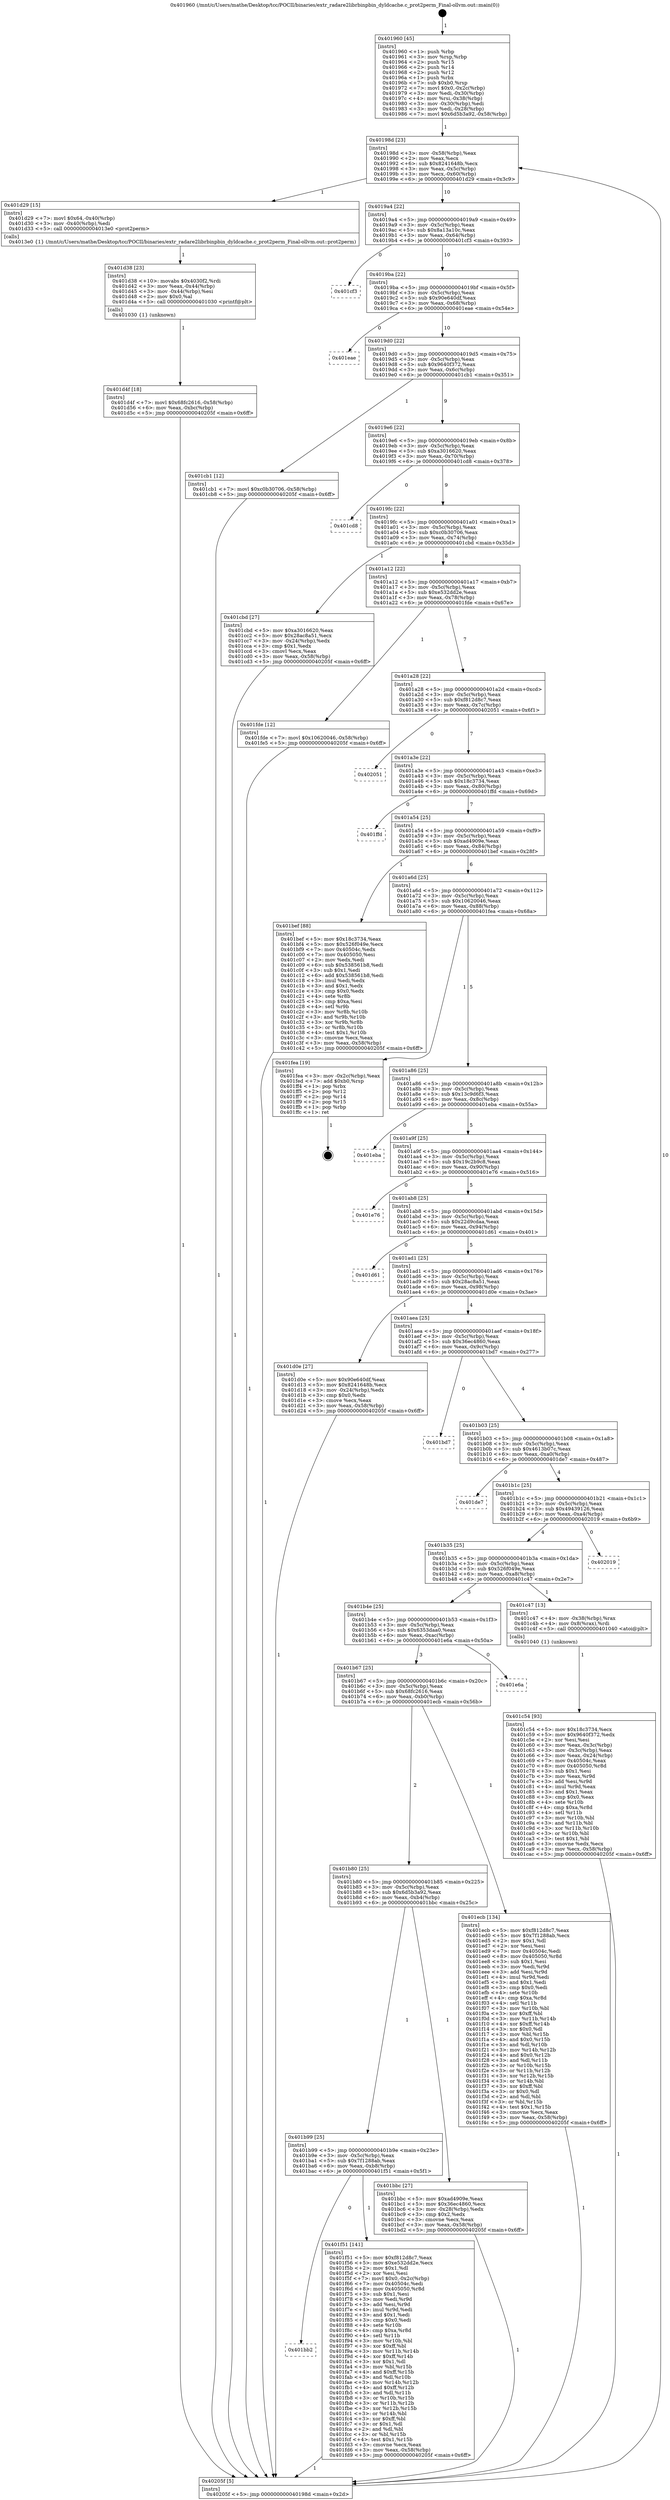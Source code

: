 digraph "0x401960" {
  label = "0x401960 (/mnt/c/Users/mathe/Desktop/tcc/POCII/binaries/extr_radare2librbinpbin_dyldcache.c_prot2perm_Final-ollvm.out::main(0))"
  labelloc = "t"
  node[shape=record]

  Entry [label="",width=0.3,height=0.3,shape=circle,fillcolor=black,style=filled]
  "0x40198d" [label="{
     0x40198d [23]\l
     | [instrs]\l
     &nbsp;&nbsp;0x40198d \<+3\>: mov -0x58(%rbp),%eax\l
     &nbsp;&nbsp;0x401990 \<+2\>: mov %eax,%ecx\l
     &nbsp;&nbsp;0x401992 \<+6\>: sub $0x8241648b,%ecx\l
     &nbsp;&nbsp;0x401998 \<+3\>: mov %eax,-0x5c(%rbp)\l
     &nbsp;&nbsp;0x40199b \<+3\>: mov %ecx,-0x60(%rbp)\l
     &nbsp;&nbsp;0x40199e \<+6\>: je 0000000000401d29 \<main+0x3c9\>\l
  }"]
  "0x401d29" [label="{
     0x401d29 [15]\l
     | [instrs]\l
     &nbsp;&nbsp;0x401d29 \<+7\>: movl $0x64,-0x40(%rbp)\l
     &nbsp;&nbsp;0x401d30 \<+3\>: mov -0x40(%rbp),%edi\l
     &nbsp;&nbsp;0x401d33 \<+5\>: call 00000000004013e0 \<prot2perm\>\l
     | [calls]\l
     &nbsp;&nbsp;0x4013e0 \{1\} (/mnt/c/Users/mathe/Desktop/tcc/POCII/binaries/extr_radare2librbinpbin_dyldcache.c_prot2perm_Final-ollvm.out::prot2perm)\l
  }"]
  "0x4019a4" [label="{
     0x4019a4 [22]\l
     | [instrs]\l
     &nbsp;&nbsp;0x4019a4 \<+5\>: jmp 00000000004019a9 \<main+0x49\>\l
     &nbsp;&nbsp;0x4019a9 \<+3\>: mov -0x5c(%rbp),%eax\l
     &nbsp;&nbsp;0x4019ac \<+5\>: sub $0x8a13a10c,%eax\l
     &nbsp;&nbsp;0x4019b1 \<+3\>: mov %eax,-0x64(%rbp)\l
     &nbsp;&nbsp;0x4019b4 \<+6\>: je 0000000000401cf3 \<main+0x393\>\l
  }"]
  Exit [label="",width=0.3,height=0.3,shape=circle,fillcolor=black,style=filled,peripheries=2]
  "0x401cf3" [label="{
     0x401cf3\l
  }", style=dashed]
  "0x4019ba" [label="{
     0x4019ba [22]\l
     | [instrs]\l
     &nbsp;&nbsp;0x4019ba \<+5\>: jmp 00000000004019bf \<main+0x5f\>\l
     &nbsp;&nbsp;0x4019bf \<+3\>: mov -0x5c(%rbp),%eax\l
     &nbsp;&nbsp;0x4019c2 \<+5\>: sub $0x90e640df,%eax\l
     &nbsp;&nbsp;0x4019c7 \<+3\>: mov %eax,-0x68(%rbp)\l
     &nbsp;&nbsp;0x4019ca \<+6\>: je 0000000000401eae \<main+0x54e\>\l
  }"]
  "0x401bb2" [label="{
     0x401bb2\l
  }", style=dashed]
  "0x401eae" [label="{
     0x401eae\l
  }", style=dashed]
  "0x4019d0" [label="{
     0x4019d0 [22]\l
     | [instrs]\l
     &nbsp;&nbsp;0x4019d0 \<+5\>: jmp 00000000004019d5 \<main+0x75\>\l
     &nbsp;&nbsp;0x4019d5 \<+3\>: mov -0x5c(%rbp),%eax\l
     &nbsp;&nbsp;0x4019d8 \<+5\>: sub $0x9640f372,%eax\l
     &nbsp;&nbsp;0x4019dd \<+3\>: mov %eax,-0x6c(%rbp)\l
     &nbsp;&nbsp;0x4019e0 \<+6\>: je 0000000000401cb1 \<main+0x351\>\l
  }"]
  "0x401f51" [label="{
     0x401f51 [141]\l
     | [instrs]\l
     &nbsp;&nbsp;0x401f51 \<+5\>: mov $0xf812d8c7,%eax\l
     &nbsp;&nbsp;0x401f56 \<+5\>: mov $0xe532dd2e,%ecx\l
     &nbsp;&nbsp;0x401f5b \<+2\>: mov $0x1,%dl\l
     &nbsp;&nbsp;0x401f5d \<+2\>: xor %esi,%esi\l
     &nbsp;&nbsp;0x401f5f \<+7\>: movl $0x0,-0x2c(%rbp)\l
     &nbsp;&nbsp;0x401f66 \<+7\>: mov 0x40504c,%edi\l
     &nbsp;&nbsp;0x401f6d \<+8\>: mov 0x405050,%r8d\l
     &nbsp;&nbsp;0x401f75 \<+3\>: sub $0x1,%esi\l
     &nbsp;&nbsp;0x401f78 \<+3\>: mov %edi,%r9d\l
     &nbsp;&nbsp;0x401f7b \<+3\>: add %esi,%r9d\l
     &nbsp;&nbsp;0x401f7e \<+4\>: imul %r9d,%edi\l
     &nbsp;&nbsp;0x401f82 \<+3\>: and $0x1,%edi\l
     &nbsp;&nbsp;0x401f85 \<+3\>: cmp $0x0,%edi\l
     &nbsp;&nbsp;0x401f88 \<+4\>: sete %r10b\l
     &nbsp;&nbsp;0x401f8c \<+4\>: cmp $0xa,%r8d\l
     &nbsp;&nbsp;0x401f90 \<+4\>: setl %r11b\l
     &nbsp;&nbsp;0x401f94 \<+3\>: mov %r10b,%bl\l
     &nbsp;&nbsp;0x401f97 \<+3\>: xor $0xff,%bl\l
     &nbsp;&nbsp;0x401f9a \<+3\>: mov %r11b,%r14b\l
     &nbsp;&nbsp;0x401f9d \<+4\>: xor $0xff,%r14b\l
     &nbsp;&nbsp;0x401fa1 \<+3\>: xor $0x1,%dl\l
     &nbsp;&nbsp;0x401fa4 \<+3\>: mov %bl,%r15b\l
     &nbsp;&nbsp;0x401fa7 \<+4\>: and $0xff,%r15b\l
     &nbsp;&nbsp;0x401fab \<+3\>: and %dl,%r10b\l
     &nbsp;&nbsp;0x401fae \<+3\>: mov %r14b,%r12b\l
     &nbsp;&nbsp;0x401fb1 \<+4\>: and $0xff,%r12b\l
     &nbsp;&nbsp;0x401fb5 \<+3\>: and %dl,%r11b\l
     &nbsp;&nbsp;0x401fb8 \<+3\>: or %r10b,%r15b\l
     &nbsp;&nbsp;0x401fbb \<+3\>: or %r11b,%r12b\l
     &nbsp;&nbsp;0x401fbe \<+3\>: xor %r12b,%r15b\l
     &nbsp;&nbsp;0x401fc1 \<+3\>: or %r14b,%bl\l
     &nbsp;&nbsp;0x401fc4 \<+3\>: xor $0xff,%bl\l
     &nbsp;&nbsp;0x401fc7 \<+3\>: or $0x1,%dl\l
     &nbsp;&nbsp;0x401fca \<+2\>: and %dl,%bl\l
     &nbsp;&nbsp;0x401fcc \<+3\>: or %bl,%r15b\l
     &nbsp;&nbsp;0x401fcf \<+4\>: test $0x1,%r15b\l
     &nbsp;&nbsp;0x401fd3 \<+3\>: cmovne %ecx,%eax\l
     &nbsp;&nbsp;0x401fd6 \<+3\>: mov %eax,-0x58(%rbp)\l
     &nbsp;&nbsp;0x401fd9 \<+5\>: jmp 000000000040205f \<main+0x6ff\>\l
  }"]
  "0x401cb1" [label="{
     0x401cb1 [12]\l
     | [instrs]\l
     &nbsp;&nbsp;0x401cb1 \<+7\>: movl $0xc0b30706,-0x58(%rbp)\l
     &nbsp;&nbsp;0x401cb8 \<+5\>: jmp 000000000040205f \<main+0x6ff\>\l
  }"]
  "0x4019e6" [label="{
     0x4019e6 [22]\l
     | [instrs]\l
     &nbsp;&nbsp;0x4019e6 \<+5\>: jmp 00000000004019eb \<main+0x8b\>\l
     &nbsp;&nbsp;0x4019eb \<+3\>: mov -0x5c(%rbp),%eax\l
     &nbsp;&nbsp;0x4019ee \<+5\>: sub $0xa3016620,%eax\l
     &nbsp;&nbsp;0x4019f3 \<+3\>: mov %eax,-0x70(%rbp)\l
     &nbsp;&nbsp;0x4019f6 \<+6\>: je 0000000000401cd8 \<main+0x378\>\l
  }"]
  "0x401d4f" [label="{
     0x401d4f [18]\l
     | [instrs]\l
     &nbsp;&nbsp;0x401d4f \<+7\>: movl $0x68fc2616,-0x58(%rbp)\l
     &nbsp;&nbsp;0x401d56 \<+6\>: mov %eax,-0xbc(%rbp)\l
     &nbsp;&nbsp;0x401d5c \<+5\>: jmp 000000000040205f \<main+0x6ff\>\l
  }"]
  "0x401cd8" [label="{
     0x401cd8\l
  }", style=dashed]
  "0x4019fc" [label="{
     0x4019fc [22]\l
     | [instrs]\l
     &nbsp;&nbsp;0x4019fc \<+5\>: jmp 0000000000401a01 \<main+0xa1\>\l
     &nbsp;&nbsp;0x401a01 \<+3\>: mov -0x5c(%rbp),%eax\l
     &nbsp;&nbsp;0x401a04 \<+5\>: sub $0xc0b30706,%eax\l
     &nbsp;&nbsp;0x401a09 \<+3\>: mov %eax,-0x74(%rbp)\l
     &nbsp;&nbsp;0x401a0c \<+6\>: je 0000000000401cbd \<main+0x35d\>\l
  }"]
  "0x401d38" [label="{
     0x401d38 [23]\l
     | [instrs]\l
     &nbsp;&nbsp;0x401d38 \<+10\>: movabs $0x4030f2,%rdi\l
     &nbsp;&nbsp;0x401d42 \<+3\>: mov %eax,-0x44(%rbp)\l
     &nbsp;&nbsp;0x401d45 \<+3\>: mov -0x44(%rbp),%esi\l
     &nbsp;&nbsp;0x401d48 \<+2\>: mov $0x0,%al\l
     &nbsp;&nbsp;0x401d4a \<+5\>: call 0000000000401030 \<printf@plt\>\l
     | [calls]\l
     &nbsp;&nbsp;0x401030 \{1\} (unknown)\l
  }"]
  "0x401cbd" [label="{
     0x401cbd [27]\l
     | [instrs]\l
     &nbsp;&nbsp;0x401cbd \<+5\>: mov $0xa3016620,%eax\l
     &nbsp;&nbsp;0x401cc2 \<+5\>: mov $0x28ac8a51,%ecx\l
     &nbsp;&nbsp;0x401cc7 \<+3\>: mov -0x24(%rbp),%edx\l
     &nbsp;&nbsp;0x401cca \<+3\>: cmp $0x1,%edx\l
     &nbsp;&nbsp;0x401ccd \<+3\>: cmovl %ecx,%eax\l
     &nbsp;&nbsp;0x401cd0 \<+3\>: mov %eax,-0x58(%rbp)\l
     &nbsp;&nbsp;0x401cd3 \<+5\>: jmp 000000000040205f \<main+0x6ff\>\l
  }"]
  "0x401a12" [label="{
     0x401a12 [22]\l
     | [instrs]\l
     &nbsp;&nbsp;0x401a12 \<+5\>: jmp 0000000000401a17 \<main+0xb7\>\l
     &nbsp;&nbsp;0x401a17 \<+3\>: mov -0x5c(%rbp),%eax\l
     &nbsp;&nbsp;0x401a1a \<+5\>: sub $0xe532dd2e,%eax\l
     &nbsp;&nbsp;0x401a1f \<+3\>: mov %eax,-0x78(%rbp)\l
     &nbsp;&nbsp;0x401a22 \<+6\>: je 0000000000401fde \<main+0x67e\>\l
  }"]
  "0x401c54" [label="{
     0x401c54 [93]\l
     | [instrs]\l
     &nbsp;&nbsp;0x401c54 \<+5\>: mov $0x18c3734,%ecx\l
     &nbsp;&nbsp;0x401c59 \<+5\>: mov $0x9640f372,%edx\l
     &nbsp;&nbsp;0x401c5e \<+2\>: xor %esi,%esi\l
     &nbsp;&nbsp;0x401c60 \<+3\>: mov %eax,-0x3c(%rbp)\l
     &nbsp;&nbsp;0x401c63 \<+3\>: mov -0x3c(%rbp),%eax\l
     &nbsp;&nbsp;0x401c66 \<+3\>: mov %eax,-0x24(%rbp)\l
     &nbsp;&nbsp;0x401c69 \<+7\>: mov 0x40504c,%eax\l
     &nbsp;&nbsp;0x401c70 \<+8\>: mov 0x405050,%r8d\l
     &nbsp;&nbsp;0x401c78 \<+3\>: sub $0x1,%esi\l
     &nbsp;&nbsp;0x401c7b \<+3\>: mov %eax,%r9d\l
     &nbsp;&nbsp;0x401c7e \<+3\>: add %esi,%r9d\l
     &nbsp;&nbsp;0x401c81 \<+4\>: imul %r9d,%eax\l
     &nbsp;&nbsp;0x401c85 \<+3\>: and $0x1,%eax\l
     &nbsp;&nbsp;0x401c88 \<+3\>: cmp $0x0,%eax\l
     &nbsp;&nbsp;0x401c8b \<+4\>: sete %r10b\l
     &nbsp;&nbsp;0x401c8f \<+4\>: cmp $0xa,%r8d\l
     &nbsp;&nbsp;0x401c93 \<+4\>: setl %r11b\l
     &nbsp;&nbsp;0x401c97 \<+3\>: mov %r10b,%bl\l
     &nbsp;&nbsp;0x401c9a \<+3\>: and %r11b,%bl\l
     &nbsp;&nbsp;0x401c9d \<+3\>: xor %r11b,%r10b\l
     &nbsp;&nbsp;0x401ca0 \<+3\>: or %r10b,%bl\l
     &nbsp;&nbsp;0x401ca3 \<+3\>: test $0x1,%bl\l
     &nbsp;&nbsp;0x401ca6 \<+3\>: cmovne %edx,%ecx\l
     &nbsp;&nbsp;0x401ca9 \<+3\>: mov %ecx,-0x58(%rbp)\l
     &nbsp;&nbsp;0x401cac \<+5\>: jmp 000000000040205f \<main+0x6ff\>\l
  }"]
  "0x401fde" [label="{
     0x401fde [12]\l
     | [instrs]\l
     &nbsp;&nbsp;0x401fde \<+7\>: movl $0x10620046,-0x58(%rbp)\l
     &nbsp;&nbsp;0x401fe5 \<+5\>: jmp 000000000040205f \<main+0x6ff\>\l
  }"]
  "0x401a28" [label="{
     0x401a28 [22]\l
     | [instrs]\l
     &nbsp;&nbsp;0x401a28 \<+5\>: jmp 0000000000401a2d \<main+0xcd\>\l
     &nbsp;&nbsp;0x401a2d \<+3\>: mov -0x5c(%rbp),%eax\l
     &nbsp;&nbsp;0x401a30 \<+5\>: sub $0xf812d8c7,%eax\l
     &nbsp;&nbsp;0x401a35 \<+3\>: mov %eax,-0x7c(%rbp)\l
     &nbsp;&nbsp;0x401a38 \<+6\>: je 0000000000402051 \<main+0x6f1\>\l
  }"]
  "0x401960" [label="{
     0x401960 [45]\l
     | [instrs]\l
     &nbsp;&nbsp;0x401960 \<+1\>: push %rbp\l
     &nbsp;&nbsp;0x401961 \<+3\>: mov %rsp,%rbp\l
     &nbsp;&nbsp;0x401964 \<+2\>: push %r15\l
     &nbsp;&nbsp;0x401966 \<+2\>: push %r14\l
     &nbsp;&nbsp;0x401968 \<+2\>: push %r12\l
     &nbsp;&nbsp;0x40196a \<+1\>: push %rbx\l
     &nbsp;&nbsp;0x40196b \<+7\>: sub $0xb0,%rsp\l
     &nbsp;&nbsp;0x401972 \<+7\>: movl $0x0,-0x2c(%rbp)\l
     &nbsp;&nbsp;0x401979 \<+3\>: mov %edi,-0x30(%rbp)\l
     &nbsp;&nbsp;0x40197c \<+4\>: mov %rsi,-0x38(%rbp)\l
     &nbsp;&nbsp;0x401980 \<+3\>: mov -0x30(%rbp),%edi\l
     &nbsp;&nbsp;0x401983 \<+3\>: mov %edi,-0x28(%rbp)\l
     &nbsp;&nbsp;0x401986 \<+7\>: movl $0x6d5b3a92,-0x58(%rbp)\l
  }"]
  "0x402051" [label="{
     0x402051\l
  }", style=dashed]
  "0x401a3e" [label="{
     0x401a3e [22]\l
     | [instrs]\l
     &nbsp;&nbsp;0x401a3e \<+5\>: jmp 0000000000401a43 \<main+0xe3\>\l
     &nbsp;&nbsp;0x401a43 \<+3\>: mov -0x5c(%rbp),%eax\l
     &nbsp;&nbsp;0x401a46 \<+5\>: sub $0x18c3734,%eax\l
     &nbsp;&nbsp;0x401a4b \<+3\>: mov %eax,-0x80(%rbp)\l
     &nbsp;&nbsp;0x401a4e \<+6\>: je 0000000000401ffd \<main+0x69d\>\l
  }"]
  "0x40205f" [label="{
     0x40205f [5]\l
     | [instrs]\l
     &nbsp;&nbsp;0x40205f \<+5\>: jmp 000000000040198d \<main+0x2d\>\l
  }"]
  "0x401ffd" [label="{
     0x401ffd\l
  }", style=dashed]
  "0x401a54" [label="{
     0x401a54 [25]\l
     | [instrs]\l
     &nbsp;&nbsp;0x401a54 \<+5\>: jmp 0000000000401a59 \<main+0xf9\>\l
     &nbsp;&nbsp;0x401a59 \<+3\>: mov -0x5c(%rbp),%eax\l
     &nbsp;&nbsp;0x401a5c \<+5\>: sub $0xad4909e,%eax\l
     &nbsp;&nbsp;0x401a61 \<+6\>: mov %eax,-0x84(%rbp)\l
     &nbsp;&nbsp;0x401a67 \<+6\>: je 0000000000401bef \<main+0x28f\>\l
  }"]
  "0x401b99" [label="{
     0x401b99 [25]\l
     | [instrs]\l
     &nbsp;&nbsp;0x401b99 \<+5\>: jmp 0000000000401b9e \<main+0x23e\>\l
     &nbsp;&nbsp;0x401b9e \<+3\>: mov -0x5c(%rbp),%eax\l
     &nbsp;&nbsp;0x401ba1 \<+5\>: sub $0x7f1288ab,%eax\l
     &nbsp;&nbsp;0x401ba6 \<+6\>: mov %eax,-0xb8(%rbp)\l
     &nbsp;&nbsp;0x401bac \<+6\>: je 0000000000401f51 \<main+0x5f1\>\l
  }"]
  "0x401bef" [label="{
     0x401bef [88]\l
     | [instrs]\l
     &nbsp;&nbsp;0x401bef \<+5\>: mov $0x18c3734,%eax\l
     &nbsp;&nbsp;0x401bf4 \<+5\>: mov $0x526f049e,%ecx\l
     &nbsp;&nbsp;0x401bf9 \<+7\>: mov 0x40504c,%edx\l
     &nbsp;&nbsp;0x401c00 \<+7\>: mov 0x405050,%esi\l
     &nbsp;&nbsp;0x401c07 \<+2\>: mov %edx,%edi\l
     &nbsp;&nbsp;0x401c09 \<+6\>: sub $0x538561b8,%edi\l
     &nbsp;&nbsp;0x401c0f \<+3\>: sub $0x1,%edi\l
     &nbsp;&nbsp;0x401c12 \<+6\>: add $0x538561b8,%edi\l
     &nbsp;&nbsp;0x401c18 \<+3\>: imul %edi,%edx\l
     &nbsp;&nbsp;0x401c1b \<+3\>: and $0x1,%edx\l
     &nbsp;&nbsp;0x401c1e \<+3\>: cmp $0x0,%edx\l
     &nbsp;&nbsp;0x401c21 \<+4\>: sete %r8b\l
     &nbsp;&nbsp;0x401c25 \<+3\>: cmp $0xa,%esi\l
     &nbsp;&nbsp;0x401c28 \<+4\>: setl %r9b\l
     &nbsp;&nbsp;0x401c2c \<+3\>: mov %r8b,%r10b\l
     &nbsp;&nbsp;0x401c2f \<+3\>: and %r9b,%r10b\l
     &nbsp;&nbsp;0x401c32 \<+3\>: xor %r9b,%r8b\l
     &nbsp;&nbsp;0x401c35 \<+3\>: or %r8b,%r10b\l
     &nbsp;&nbsp;0x401c38 \<+4\>: test $0x1,%r10b\l
     &nbsp;&nbsp;0x401c3c \<+3\>: cmovne %ecx,%eax\l
     &nbsp;&nbsp;0x401c3f \<+3\>: mov %eax,-0x58(%rbp)\l
     &nbsp;&nbsp;0x401c42 \<+5\>: jmp 000000000040205f \<main+0x6ff\>\l
  }"]
  "0x401a6d" [label="{
     0x401a6d [25]\l
     | [instrs]\l
     &nbsp;&nbsp;0x401a6d \<+5\>: jmp 0000000000401a72 \<main+0x112\>\l
     &nbsp;&nbsp;0x401a72 \<+3\>: mov -0x5c(%rbp),%eax\l
     &nbsp;&nbsp;0x401a75 \<+5\>: sub $0x10620046,%eax\l
     &nbsp;&nbsp;0x401a7a \<+6\>: mov %eax,-0x88(%rbp)\l
     &nbsp;&nbsp;0x401a80 \<+6\>: je 0000000000401fea \<main+0x68a\>\l
  }"]
  "0x401bbc" [label="{
     0x401bbc [27]\l
     | [instrs]\l
     &nbsp;&nbsp;0x401bbc \<+5\>: mov $0xad4909e,%eax\l
     &nbsp;&nbsp;0x401bc1 \<+5\>: mov $0x36ec4860,%ecx\l
     &nbsp;&nbsp;0x401bc6 \<+3\>: mov -0x28(%rbp),%edx\l
     &nbsp;&nbsp;0x401bc9 \<+3\>: cmp $0x2,%edx\l
     &nbsp;&nbsp;0x401bcc \<+3\>: cmovne %ecx,%eax\l
     &nbsp;&nbsp;0x401bcf \<+3\>: mov %eax,-0x58(%rbp)\l
     &nbsp;&nbsp;0x401bd2 \<+5\>: jmp 000000000040205f \<main+0x6ff\>\l
  }"]
  "0x401fea" [label="{
     0x401fea [19]\l
     | [instrs]\l
     &nbsp;&nbsp;0x401fea \<+3\>: mov -0x2c(%rbp),%eax\l
     &nbsp;&nbsp;0x401fed \<+7\>: add $0xb0,%rsp\l
     &nbsp;&nbsp;0x401ff4 \<+1\>: pop %rbx\l
     &nbsp;&nbsp;0x401ff5 \<+2\>: pop %r12\l
     &nbsp;&nbsp;0x401ff7 \<+2\>: pop %r14\l
     &nbsp;&nbsp;0x401ff9 \<+2\>: pop %r15\l
     &nbsp;&nbsp;0x401ffb \<+1\>: pop %rbp\l
     &nbsp;&nbsp;0x401ffc \<+1\>: ret\l
  }"]
  "0x401a86" [label="{
     0x401a86 [25]\l
     | [instrs]\l
     &nbsp;&nbsp;0x401a86 \<+5\>: jmp 0000000000401a8b \<main+0x12b\>\l
     &nbsp;&nbsp;0x401a8b \<+3\>: mov -0x5c(%rbp),%eax\l
     &nbsp;&nbsp;0x401a8e \<+5\>: sub $0x13c9d6f3,%eax\l
     &nbsp;&nbsp;0x401a93 \<+6\>: mov %eax,-0x8c(%rbp)\l
     &nbsp;&nbsp;0x401a99 \<+6\>: je 0000000000401eba \<main+0x55a\>\l
  }"]
  "0x401b80" [label="{
     0x401b80 [25]\l
     | [instrs]\l
     &nbsp;&nbsp;0x401b80 \<+5\>: jmp 0000000000401b85 \<main+0x225\>\l
     &nbsp;&nbsp;0x401b85 \<+3\>: mov -0x5c(%rbp),%eax\l
     &nbsp;&nbsp;0x401b88 \<+5\>: sub $0x6d5b3a92,%eax\l
     &nbsp;&nbsp;0x401b8d \<+6\>: mov %eax,-0xb4(%rbp)\l
     &nbsp;&nbsp;0x401b93 \<+6\>: je 0000000000401bbc \<main+0x25c\>\l
  }"]
  "0x401eba" [label="{
     0x401eba\l
  }", style=dashed]
  "0x401a9f" [label="{
     0x401a9f [25]\l
     | [instrs]\l
     &nbsp;&nbsp;0x401a9f \<+5\>: jmp 0000000000401aa4 \<main+0x144\>\l
     &nbsp;&nbsp;0x401aa4 \<+3\>: mov -0x5c(%rbp),%eax\l
     &nbsp;&nbsp;0x401aa7 \<+5\>: sub $0x19c2b9c8,%eax\l
     &nbsp;&nbsp;0x401aac \<+6\>: mov %eax,-0x90(%rbp)\l
     &nbsp;&nbsp;0x401ab2 \<+6\>: je 0000000000401e76 \<main+0x516\>\l
  }"]
  "0x401ecb" [label="{
     0x401ecb [134]\l
     | [instrs]\l
     &nbsp;&nbsp;0x401ecb \<+5\>: mov $0xf812d8c7,%eax\l
     &nbsp;&nbsp;0x401ed0 \<+5\>: mov $0x7f1288ab,%ecx\l
     &nbsp;&nbsp;0x401ed5 \<+2\>: mov $0x1,%dl\l
     &nbsp;&nbsp;0x401ed7 \<+2\>: xor %esi,%esi\l
     &nbsp;&nbsp;0x401ed9 \<+7\>: mov 0x40504c,%edi\l
     &nbsp;&nbsp;0x401ee0 \<+8\>: mov 0x405050,%r8d\l
     &nbsp;&nbsp;0x401ee8 \<+3\>: sub $0x1,%esi\l
     &nbsp;&nbsp;0x401eeb \<+3\>: mov %edi,%r9d\l
     &nbsp;&nbsp;0x401eee \<+3\>: add %esi,%r9d\l
     &nbsp;&nbsp;0x401ef1 \<+4\>: imul %r9d,%edi\l
     &nbsp;&nbsp;0x401ef5 \<+3\>: and $0x1,%edi\l
     &nbsp;&nbsp;0x401ef8 \<+3\>: cmp $0x0,%edi\l
     &nbsp;&nbsp;0x401efb \<+4\>: sete %r10b\l
     &nbsp;&nbsp;0x401eff \<+4\>: cmp $0xa,%r8d\l
     &nbsp;&nbsp;0x401f03 \<+4\>: setl %r11b\l
     &nbsp;&nbsp;0x401f07 \<+3\>: mov %r10b,%bl\l
     &nbsp;&nbsp;0x401f0a \<+3\>: xor $0xff,%bl\l
     &nbsp;&nbsp;0x401f0d \<+3\>: mov %r11b,%r14b\l
     &nbsp;&nbsp;0x401f10 \<+4\>: xor $0xff,%r14b\l
     &nbsp;&nbsp;0x401f14 \<+3\>: xor $0x0,%dl\l
     &nbsp;&nbsp;0x401f17 \<+3\>: mov %bl,%r15b\l
     &nbsp;&nbsp;0x401f1a \<+4\>: and $0x0,%r15b\l
     &nbsp;&nbsp;0x401f1e \<+3\>: and %dl,%r10b\l
     &nbsp;&nbsp;0x401f21 \<+3\>: mov %r14b,%r12b\l
     &nbsp;&nbsp;0x401f24 \<+4\>: and $0x0,%r12b\l
     &nbsp;&nbsp;0x401f28 \<+3\>: and %dl,%r11b\l
     &nbsp;&nbsp;0x401f2b \<+3\>: or %r10b,%r15b\l
     &nbsp;&nbsp;0x401f2e \<+3\>: or %r11b,%r12b\l
     &nbsp;&nbsp;0x401f31 \<+3\>: xor %r12b,%r15b\l
     &nbsp;&nbsp;0x401f34 \<+3\>: or %r14b,%bl\l
     &nbsp;&nbsp;0x401f37 \<+3\>: xor $0xff,%bl\l
     &nbsp;&nbsp;0x401f3a \<+3\>: or $0x0,%dl\l
     &nbsp;&nbsp;0x401f3d \<+2\>: and %dl,%bl\l
     &nbsp;&nbsp;0x401f3f \<+3\>: or %bl,%r15b\l
     &nbsp;&nbsp;0x401f42 \<+4\>: test $0x1,%r15b\l
     &nbsp;&nbsp;0x401f46 \<+3\>: cmovne %ecx,%eax\l
     &nbsp;&nbsp;0x401f49 \<+3\>: mov %eax,-0x58(%rbp)\l
     &nbsp;&nbsp;0x401f4c \<+5\>: jmp 000000000040205f \<main+0x6ff\>\l
  }"]
  "0x401e76" [label="{
     0x401e76\l
  }", style=dashed]
  "0x401ab8" [label="{
     0x401ab8 [25]\l
     | [instrs]\l
     &nbsp;&nbsp;0x401ab8 \<+5\>: jmp 0000000000401abd \<main+0x15d\>\l
     &nbsp;&nbsp;0x401abd \<+3\>: mov -0x5c(%rbp),%eax\l
     &nbsp;&nbsp;0x401ac0 \<+5\>: sub $0x22d9cdaa,%eax\l
     &nbsp;&nbsp;0x401ac5 \<+6\>: mov %eax,-0x94(%rbp)\l
     &nbsp;&nbsp;0x401acb \<+6\>: je 0000000000401d61 \<main+0x401\>\l
  }"]
  "0x401b67" [label="{
     0x401b67 [25]\l
     | [instrs]\l
     &nbsp;&nbsp;0x401b67 \<+5\>: jmp 0000000000401b6c \<main+0x20c\>\l
     &nbsp;&nbsp;0x401b6c \<+3\>: mov -0x5c(%rbp),%eax\l
     &nbsp;&nbsp;0x401b6f \<+5\>: sub $0x68fc2616,%eax\l
     &nbsp;&nbsp;0x401b74 \<+6\>: mov %eax,-0xb0(%rbp)\l
     &nbsp;&nbsp;0x401b7a \<+6\>: je 0000000000401ecb \<main+0x56b\>\l
  }"]
  "0x401d61" [label="{
     0x401d61\l
  }", style=dashed]
  "0x401ad1" [label="{
     0x401ad1 [25]\l
     | [instrs]\l
     &nbsp;&nbsp;0x401ad1 \<+5\>: jmp 0000000000401ad6 \<main+0x176\>\l
     &nbsp;&nbsp;0x401ad6 \<+3\>: mov -0x5c(%rbp),%eax\l
     &nbsp;&nbsp;0x401ad9 \<+5\>: sub $0x28ac8a51,%eax\l
     &nbsp;&nbsp;0x401ade \<+6\>: mov %eax,-0x98(%rbp)\l
     &nbsp;&nbsp;0x401ae4 \<+6\>: je 0000000000401d0e \<main+0x3ae\>\l
  }"]
  "0x401e6a" [label="{
     0x401e6a\l
  }", style=dashed]
  "0x401d0e" [label="{
     0x401d0e [27]\l
     | [instrs]\l
     &nbsp;&nbsp;0x401d0e \<+5\>: mov $0x90e640df,%eax\l
     &nbsp;&nbsp;0x401d13 \<+5\>: mov $0x8241648b,%ecx\l
     &nbsp;&nbsp;0x401d18 \<+3\>: mov -0x24(%rbp),%edx\l
     &nbsp;&nbsp;0x401d1b \<+3\>: cmp $0x0,%edx\l
     &nbsp;&nbsp;0x401d1e \<+3\>: cmove %ecx,%eax\l
     &nbsp;&nbsp;0x401d21 \<+3\>: mov %eax,-0x58(%rbp)\l
     &nbsp;&nbsp;0x401d24 \<+5\>: jmp 000000000040205f \<main+0x6ff\>\l
  }"]
  "0x401aea" [label="{
     0x401aea [25]\l
     | [instrs]\l
     &nbsp;&nbsp;0x401aea \<+5\>: jmp 0000000000401aef \<main+0x18f\>\l
     &nbsp;&nbsp;0x401aef \<+3\>: mov -0x5c(%rbp),%eax\l
     &nbsp;&nbsp;0x401af2 \<+5\>: sub $0x36ec4860,%eax\l
     &nbsp;&nbsp;0x401af7 \<+6\>: mov %eax,-0x9c(%rbp)\l
     &nbsp;&nbsp;0x401afd \<+6\>: je 0000000000401bd7 \<main+0x277\>\l
  }"]
  "0x401b4e" [label="{
     0x401b4e [25]\l
     | [instrs]\l
     &nbsp;&nbsp;0x401b4e \<+5\>: jmp 0000000000401b53 \<main+0x1f3\>\l
     &nbsp;&nbsp;0x401b53 \<+3\>: mov -0x5c(%rbp),%eax\l
     &nbsp;&nbsp;0x401b56 \<+5\>: sub $0x6353daa0,%eax\l
     &nbsp;&nbsp;0x401b5b \<+6\>: mov %eax,-0xac(%rbp)\l
     &nbsp;&nbsp;0x401b61 \<+6\>: je 0000000000401e6a \<main+0x50a\>\l
  }"]
  "0x401bd7" [label="{
     0x401bd7\l
  }", style=dashed]
  "0x401b03" [label="{
     0x401b03 [25]\l
     | [instrs]\l
     &nbsp;&nbsp;0x401b03 \<+5\>: jmp 0000000000401b08 \<main+0x1a8\>\l
     &nbsp;&nbsp;0x401b08 \<+3\>: mov -0x5c(%rbp),%eax\l
     &nbsp;&nbsp;0x401b0b \<+5\>: sub $0x4613b07c,%eax\l
     &nbsp;&nbsp;0x401b10 \<+6\>: mov %eax,-0xa0(%rbp)\l
     &nbsp;&nbsp;0x401b16 \<+6\>: je 0000000000401de7 \<main+0x487\>\l
  }"]
  "0x401c47" [label="{
     0x401c47 [13]\l
     | [instrs]\l
     &nbsp;&nbsp;0x401c47 \<+4\>: mov -0x38(%rbp),%rax\l
     &nbsp;&nbsp;0x401c4b \<+4\>: mov 0x8(%rax),%rdi\l
     &nbsp;&nbsp;0x401c4f \<+5\>: call 0000000000401040 \<atoi@plt\>\l
     | [calls]\l
     &nbsp;&nbsp;0x401040 \{1\} (unknown)\l
  }"]
  "0x401de7" [label="{
     0x401de7\l
  }", style=dashed]
  "0x401b1c" [label="{
     0x401b1c [25]\l
     | [instrs]\l
     &nbsp;&nbsp;0x401b1c \<+5\>: jmp 0000000000401b21 \<main+0x1c1\>\l
     &nbsp;&nbsp;0x401b21 \<+3\>: mov -0x5c(%rbp),%eax\l
     &nbsp;&nbsp;0x401b24 \<+5\>: sub $0x49439126,%eax\l
     &nbsp;&nbsp;0x401b29 \<+6\>: mov %eax,-0xa4(%rbp)\l
     &nbsp;&nbsp;0x401b2f \<+6\>: je 0000000000402019 \<main+0x6b9\>\l
  }"]
  "0x401b35" [label="{
     0x401b35 [25]\l
     | [instrs]\l
     &nbsp;&nbsp;0x401b35 \<+5\>: jmp 0000000000401b3a \<main+0x1da\>\l
     &nbsp;&nbsp;0x401b3a \<+3\>: mov -0x5c(%rbp),%eax\l
     &nbsp;&nbsp;0x401b3d \<+5\>: sub $0x526f049e,%eax\l
     &nbsp;&nbsp;0x401b42 \<+6\>: mov %eax,-0xa8(%rbp)\l
     &nbsp;&nbsp;0x401b48 \<+6\>: je 0000000000401c47 \<main+0x2e7\>\l
  }"]
  "0x402019" [label="{
     0x402019\l
  }", style=dashed]
  Entry -> "0x401960" [label=" 1"]
  "0x40198d" -> "0x401d29" [label=" 1"]
  "0x40198d" -> "0x4019a4" [label=" 10"]
  "0x401fea" -> Exit [label=" 1"]
  "0x4019a4" -> "0x401cf3" [label=" 0"]
  "0x4019a4" -> "0x4019ba" [label=" 10"]
  "0x401fde" -> "0x40205f" [label=" 1"]
  "0x4019ba" -> "0x401eae" [label=" 0"]
  "0x4019ba" -> "0x4019d0" [label=" 10"]
  "0x401f51" -> "0x40205f" [label=" 1"]
  "0x4019d0" -> "0x401cb1" [label=" 1"]
  "0x4019d0" -> "0x4019e6" [label=" 9"]
  "0x401b99" -> "0x401bb2" [label=" 0"]
  "0x4019e6" -> "0x401cd8" [label=" 0"]
  "0x4019e6" -> "0x4019fc" [label=" 9"]
  "0x401b99" -> "0x401f51" [label=" 1"]
  "0x4019fc" -> "0x401cbd" [label=" 1"]
  "0x4019fc" -> "0x401a12" [label=" 8"]
  "0x401ecb" -> "0x40205f" [label=" 1"]
  "0x401a12" -> "0x401fde" [label=" 1"]
  "0x401a12" -> "0x401a28" [label=" 7"]
  "0x401d4f" -> "0x40205f" [label=" 1"]
  "0x401a28" -> "0x402051" [label=" 0"]
  "0x401a28" -> "0x401a3e" [label=" 7"]
  "0x401d38" -> "0x401d4f" [label=" 1"]
  "0x401a3e" -> "0x401ffd" [label=" 0"]
  "0x401a3e" -> "0x401a54" [label=" 7"]
  "0x401d29" -> "0x401d38" [label=" 1"]
  "0x401a54" -> "0x401bef" [label=" 1"]
  "0x401a54" -> "0x401a6d" [label=" 6"]
  "0x401d0e" -> "0x40205f" [label=" 1"]
  "0x401a6d" -> "0x401fea" [label=" 1"]
  "0x401a6d" -> "0x401a86" [label=" 5"]
  "0x401cbd" -> "0x40205f" [label=" 1"]
  "0x401a86" -> "0x401eba" [label=" 0"]
  "0x401a86" -> "0x401a9f" [label=" 5"]
  "0x401c54" -> "0x40205f" [label=" 1"]
  "0x401a9f" -> "0x401e76" [label=" 0"]
  "0x401a9f" -> "0x401ab8" [label=" 5"]
  "0x401c47" -> "0x401c54" [label=" 1"]
  "0x401ab8" -> "0x401d61" [label=" 0"]
  "0x401ab8" -> "0x401ad1" [label=" 5"]
  "0x40205f" -> "0x40198d" [label=" 10"]
  "0x401ad1" -> "0x401d0e" [label=" 1"]
  "0x401ad1" -> "0x401aea" [label=" 4"]
  "0x401960" -> "0x40198d" [label=" 1"]
  "0x401aea" -> "0x401bd7" [label=" 0"]
  "0x401aea" -> "0x401b03" [label=" 4"]
  "0x401b80" -> "0x401b99" [label=" 1"]
  "0x401b03" -> "0x401de7" [label=" 0"]
  "0x401b03" -> "0x401b1c" [label=" 4"]
  "0x401b80" -> "0x401bbc" [label=" 1"]
  "0x401b1c" -> "0x402019" [label=" 0"]
  "0x401b1c" -> "0x401b35" [label=" 4"]
  "0x401cb1" -> "0x40205f" [label=" 1"]
  "0x401b35" -> "0x401c47" [label=" 1"]
  "0x401b35" -> "0x401b4e" [label=" 3"]
  "0x401bbc" -> "0x40205f" [label=" 1"]
  "0x401b4e" -> "0x401e6a" [label=" 0"]
  "0x401b4e" -> "0x401b67" [label=" 3"]
  "0x401bef" -> "0x40205f" [label=" 1"]
  "0x401b67" -> "0x401ecb" [label=" 1"]
  "0x401b67" -> "0x401b80" [label=" 2"]
}

